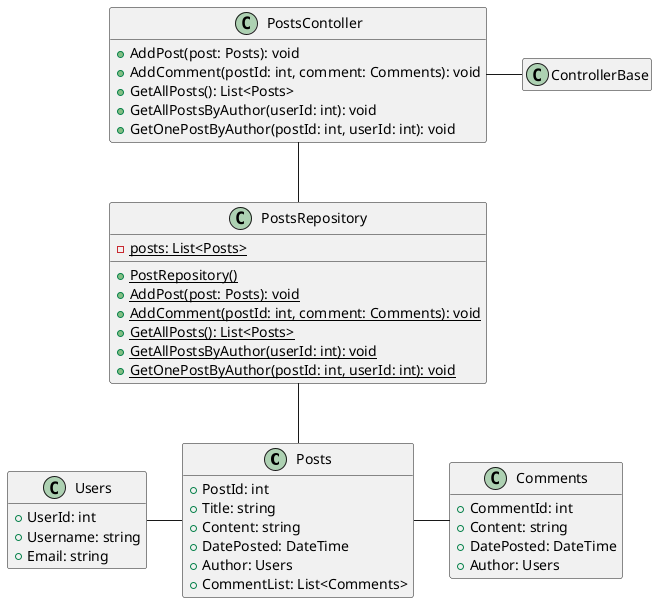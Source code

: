 @startuml Blog
class Posts{
    + PostId: int
    + Title: string
    + Content: string
    + DatePosted: DateTime
    + Author: Users
    + CommentList: List<Comments>
}

class Comments{
    + CommentId: int
    + Content: string
    + DatePosted: DateTime
    + Author: Users
}

class Users{
    + UserId: int
    + Username: string
    + Email: string
}

class PostsRepository{
    - {static} posts: List<Posts>
    + {static} PostRepository()
    + {static} AddPost(post: Posts): void
    + {static} AddComment(postId: int, comment: Comments): void
    + {static} GetAllPosts(): List<Posts>
    + {static} GetAllPostsByAuthor(userId: int): void
    + {static} GetOnePostByAuthor(postId: int, userId: int): void
}

class PostsContoller {
    + AddPost(post: Posts): void
    + AddComment(postId: int, comment: Comments): void
    + GetAllPosts(): List<Posts>
    + GetAllPostsByAuthor(userId: int): void
    + GetOnePostByAuthor(postId: int, userId: int): void
}

hide empty fields
hide empty methods

PostsRepository -up- PostsContoller
ControllerBase -left- PostsContoller
Posts -up- PostsRepository
Comments -left- Posts
Users -right- Posts

@enduml
